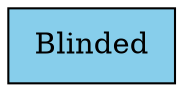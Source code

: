 digraph R { 
rankdir = RL;node [shape=rectangle, height=0.5, width=0.5];
graph[ nodesep = 0.5];
node0 [label = " Blinded " ;style = filled ; fillcolor= skyblue];
node0 [dir=back];}